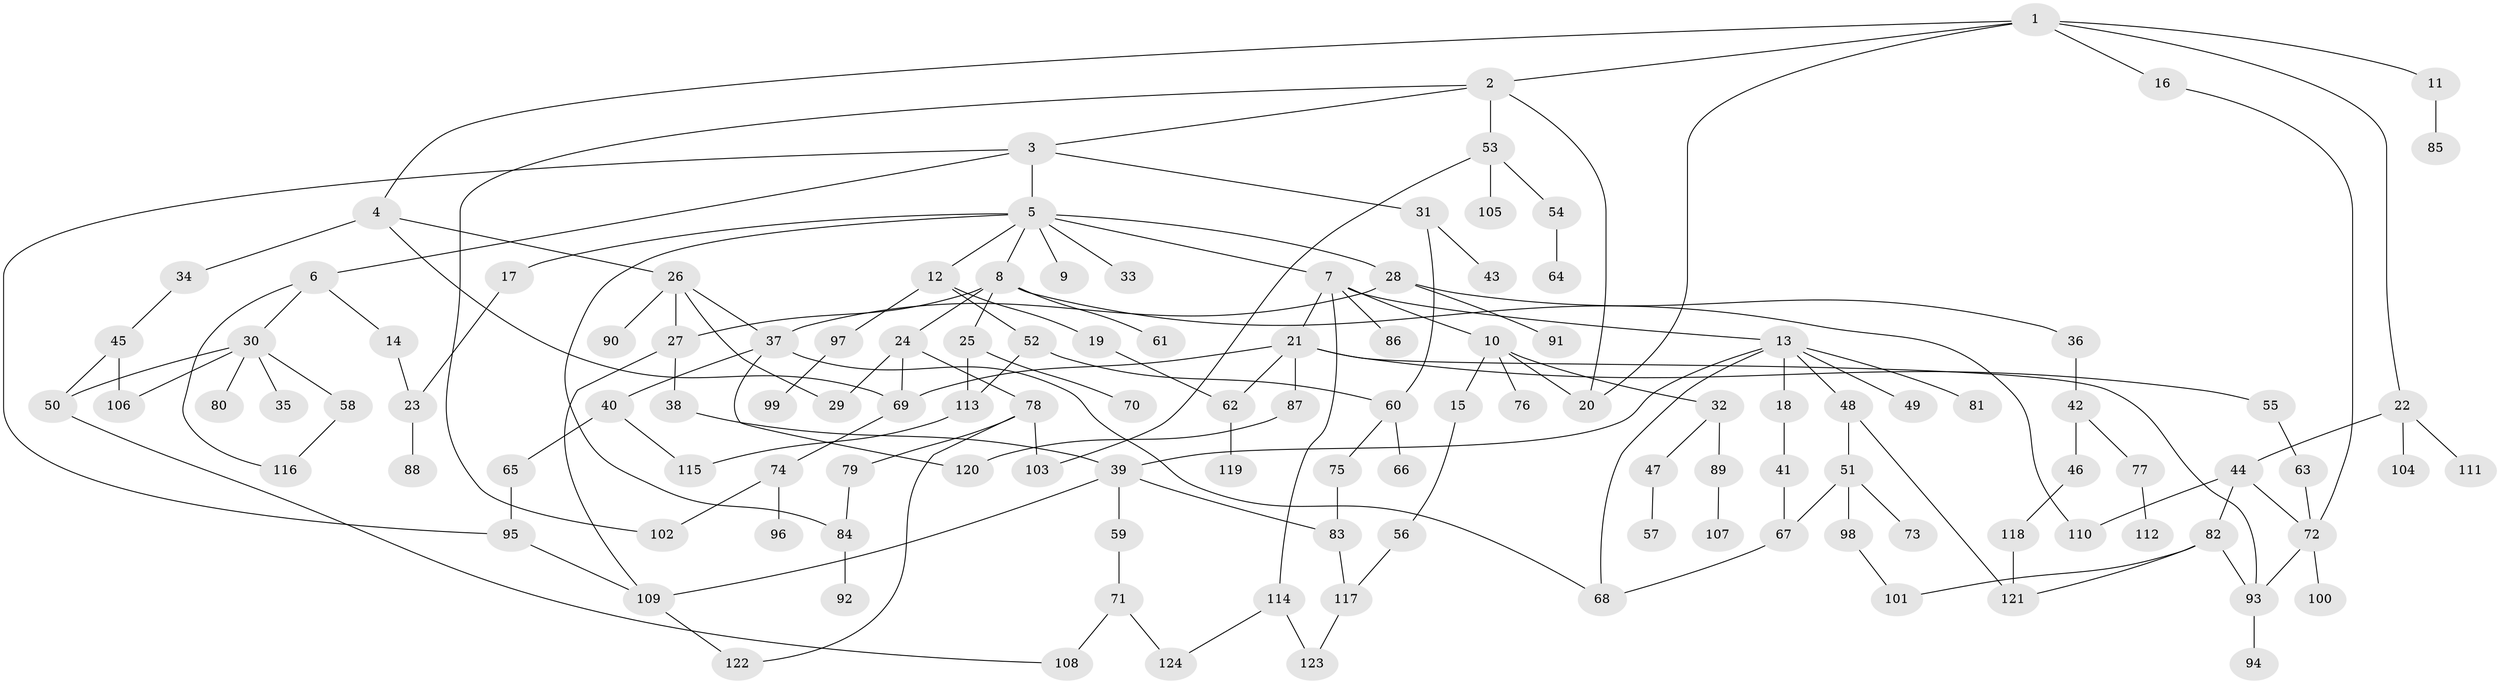 // Generated by graph-tools (version 1.1) at 2025/25/03/09/25 03:25:30]
// undirected, 124 vertices, 163 edges
graph export_dot {
graph [start="1"]
  node [color=gray90,style=filled];
  1;
  2;
  3;
  4;
  5;
  6;
  7;
  8;
  9;
  10;
  11;
  12;
  13;
  14;
  15;
  16;
  17;
  18;
  19;
  20;
  21;
  22;
  23;
  24;
  25;
  26;
  27;
  28;
  29;
  30;
  31;
  32;
  33;
  34;
  35;
  36;
  37;
  38;
  39;
  40;
  41;
  42;
  43;
  44;
  45;
  46;
  47;
  48;
  49;
  50;
  51;
  52;
  53;
  54;
  55;
  56;
  57;
  58;
  59;
  60;
  61;
  62;
  63;
  64;
  65;
  66;
  67;
  68;
  69;
  70;
  71;
  72;
  73;
  74;
  75;
  76;
  77;
  78;
  79;
  80;
  81;
  82;
  83;
  84;
  85;
  86;
  87;
  88;
  89;
  90;
  91;
  92;
  93;
  94;
  95;
  96;
  97;
  98;
  99;
  100;
  101;
  102;
  103;
  104;
  105;
  106;
  107;
  108;
  109;
  110;
  111;
  112;
  113;
  114;
  115;
  116;
  117;
  118;
  119;
  120;
  121;
  122;
  123;
  124;
  1 -- 2;
  1 -- 4;
  1 -- 11;
  1 -- 16;
  1 -- 22;
  1 -- 20;
  2 -- 3;
  2 -- 20;
  2 -- 53;
  2 -- 102;
  3 -- 5;
  3 -- 6;
  3 -- 31;
  3 -- 95;
  4 -- 26;
  4 -- 34;
  4 -- 69;
  5 -- 7;
  5 -- 8;
  5 -- 9;
  5 -- 12;
  5 -- 17;
  5 -- 28;
  5 -- 33;
  5 -- 84;
  6 -- 14;
  6 -- 30;
  6 -- 116;
  7 -- 10;
  7 -- 13;
  7 -- 21;
  7 -- 86;
  7 -- 114;
  8 -- 24;
  8 -- 25;
  8 -- 27;
  8 -- 61;
  8 -- 110;
  10 -- 15;
  10 -- 32;
  10 -- 76;
  10 -- 20;
  11 -- 85;
  12 -- 19;
  12 -- 52;
  12 -- 97;
  13 -- 18;
  13 -- 39;
  13 -- 48;
  13 -- 49;
  13 -- 68;
  13 -- 81;
  14 -- 23;
  15 -- 56;
  16 -- 72;
  17 -- 23;
  18 -- 41;
  19 -- 62;
  21 -- 55;
  21 -- 62;
  21 -- 69;
  21 -- 87;
  21 -- 93;
  22 -- 44;
  22 -- 104;
  22 -- 111;
  23 -- 88;
  24 -- 78;
  24 -- 69;
  24 -- 29;
  25 -- 70;
  25 -- 113;
  26 -- 29;
  26 -- 90;
  26 -- 27;
  26 -- 37;
  27 -- 38;
  27 -- 109;
  28 -- 36;
  28 -- 37;
  28 -- 91;
  30 -- 35;
  30 -- 50;
  30 -- 58;
  30 -- 80;
  30 -- 106;
  31 -- 43;
  31 -- 60;
  32 -- 47;
  32 -- 89;
  34 -- 45;
  36 -- 42;
  37 -- 40;
  37 -- 120;
  37 -- 68;
  38 -- 39;
  39 -- 59;
  39 -- 109;
  39 -- 83;
  40 -- 65;
  40 -- 115;
  41 -- 67;
  42 -- 46;
  42 -- 77;
  44 -- 82;
  44 -- 110;
  44 -- 72;
  45 -- 50;
  45 -- 106;
  46 -- 118;
  47 -- 57;
  48 -- 51;
  48 -- 121;
  50 -- 108;
  51 -- 67;
  51 -- 73;
  51 -- 98;
  52 -- 60;
  52 -- 113;
  53 -- 54;
  53 -- 105;
  53 -- 103;
  54 -- 64;
  55 -- 63;
  56 -- 117;
  58 -- 116;
  59 -- 71;
  60 -- 66;
  60 -- 75;
  62 -- 119;
  63 -- 72;
  65 -- 95;
  67 -- 68;
  69 -- 74;
  71 -- 124;
  71 -- 108;
  72 -- 100;
  72 -- 93;
  74 -- 96;
  74 -- 102;
  75 -- 83;
  77 -- 112;
  78 -- 79;
  78 -- 103;
  78 -- 122;
  79 -- 84;
  82 -- 93;
  82 -- 121;
  82 -- 101;
  83 -- 117;
  84 -- 92;
  87 -- 120;
  89 -- 107;
  93 -- 94;
  95 -- 109;
  97 -- 99;
  98 -- 101;
  109 -- 122;
  113 -- 115;
  114 -- 123;
  114 -- 124;
  117 -- 123;
  118 -- 121;
}
